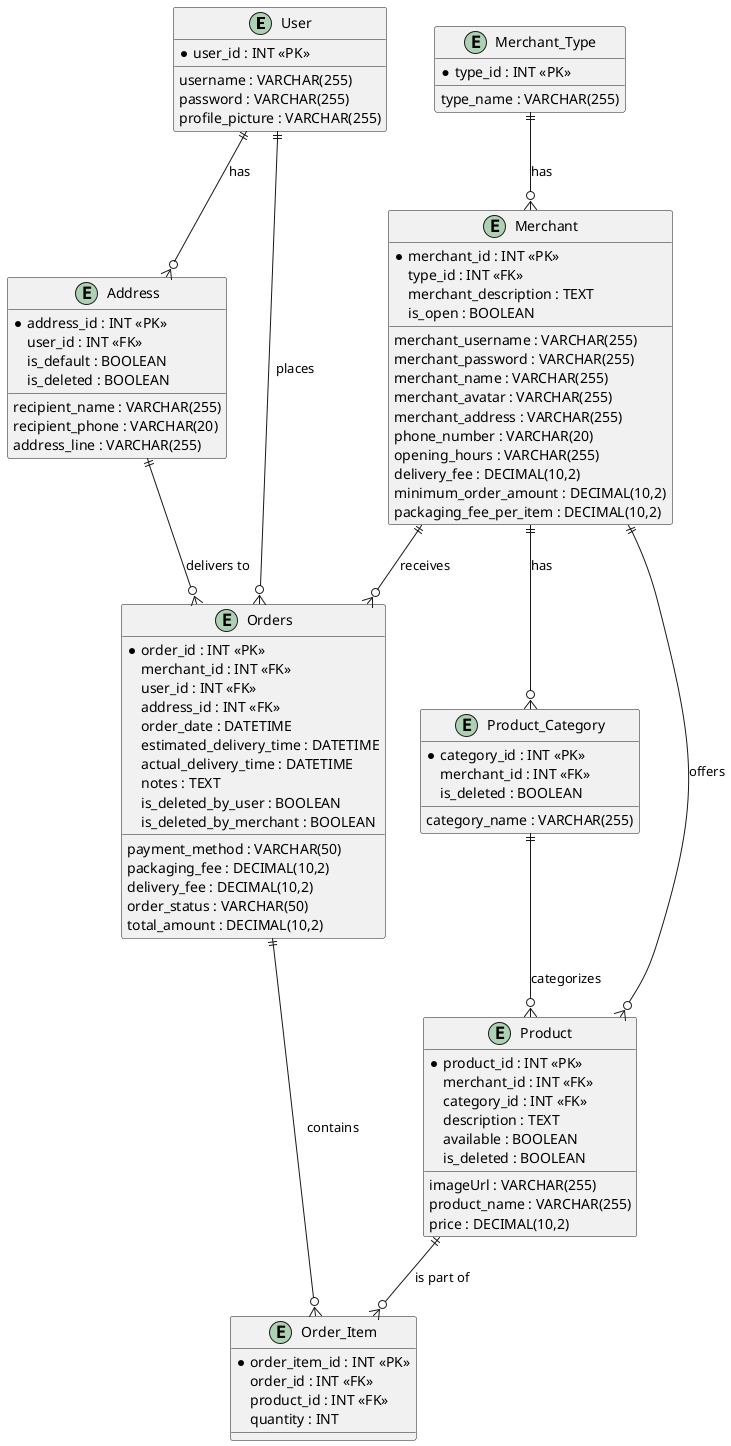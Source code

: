 @startuml
entity User {
    *user_id : INT <<PK>>
    username : VARCHAR(255)
    password : VARCHAR(255)
    profile_picture : VARCHAR(255)
}

entity Address {
    *address_id : INT <<PK>>
    user_id : INT <<FK>>
    recipient_name : VARCHAR(255)
    recipient_phone : VARCHAR(20)
    address_line : VARCHAR(255)
    is_default : BOOLEAN
    is_deleted : BOOLEAN
}

entity Merchant_Type {
    *type_id : INT <<PK>>
    type_name : VARCHAR(255)
}

entity Merchant {
    *merchant_id : INT <<PK>>
    merchant_username : VARCHAR(255)
    merchant_password : VARCHAR(255)
    merchant_name : VARCHAR(255)
    merchant_avatar : VARCHAR(255)
    merchant_address : VARCHAR(255)
    phone_number : VARCHAR(20)
    opening_hours : VARCHAR(255)
    type_id : INT <<FK>>
    merchant_description : TEXT
    is_open : BOOLEAN
    delivery_fee : DECIMAL(10,2)
    minimum_order_amount : DECIMAL(10,2)
    packaging_fee_per_item : DECIMAL(10,2)
}

entity Product_Category {
    *category_id : INT <<PK>>
    merchant_id : INT <<FK>>
    category_name : VARCHAR(255)
    is_deleted : BOOLEAN
}

entity Product {
    *product_id : INT <<PK>>
    merchant_id : INT <<FK>>
    category_id : INT <<FK>>
    imageUrl : VARCHAR(255)
    product_name : VARCHAR(255)
    price : DECIMAL(10,2)
    description : TEXT
    available : BOOLEAN
    is_deleted : BOOLEAN
}

entity Orders {
    *order_id : INT <<PK>>
    merchant_id : INT <<FK>>
    user_id : INT <<FK>>
    address_id : INT <<FK>>
    order_date : DATETIME
    estimated_delivery_time : DATETIME
    actual_delivery_time : DATETIME
    payment_method : VARCHAR(50)
    packaging_fee : DECIMAL(10,2)
    delivery_fee : DECIMAL(10,2)
    order_status : VARCHAR(50)
    notes : TEXT
    is_deleted_by_user : BOOLEAN
    is_deleted_by_merchant : BOOLEAN
    total_amount : DECIMAL(10,2)
}

entity Order_Item {
    *order_item_id : INT <<PK>>
    order_id : INT <<FK>>
    product_id : INT <<FK>>
    quantity : INT
}

User ||--o{ Address : "has"
Merchant_Type ||--o{ Merchant : "has"
Merchant ||--o{ Product_Category : "has"
Merchant ||--o{ Product : "offers"
Product_Category ||--o{ Product : "categorizes"
User ||--o{ Orders : "places"
Merchant ||--o{ Orders : "receives"
Orders ||--o{ Order_Item : "contains"
Product ||--o{ Order_Item : "is part of"
Address ||--o{ Orders : "delivers to"
@enduml
